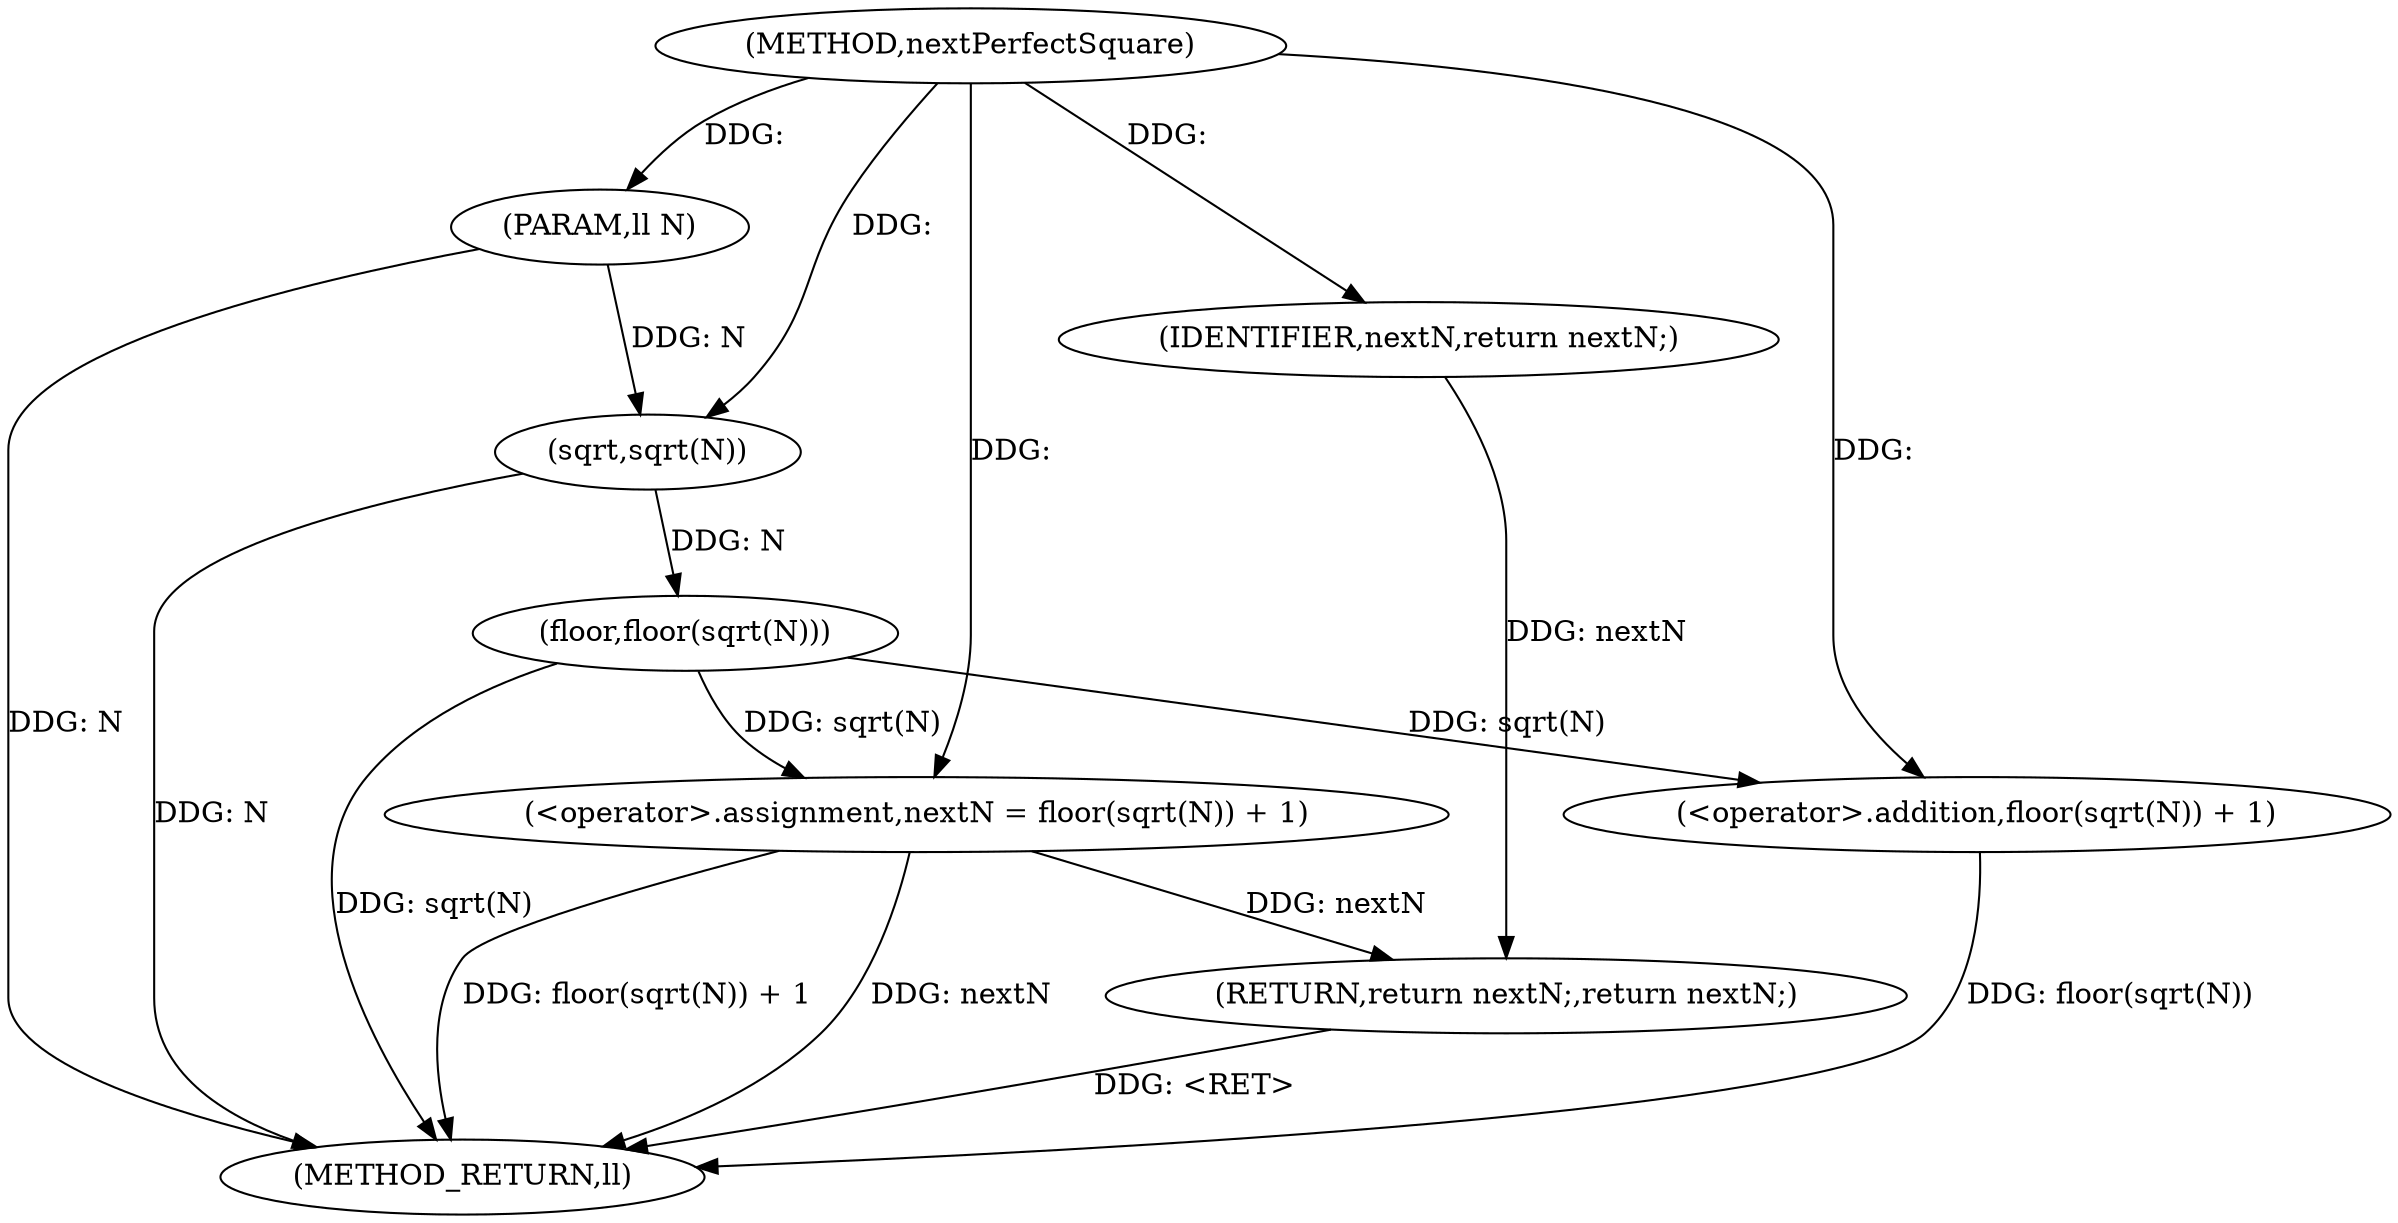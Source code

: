 digraph "nextPerfectSquare" {  
"1000220" [label = "(METHOD,nextPerfectSquare)" ]
"1000233" [label = "(METHOD_RETURN,ll)" ]
"1000221" [label = "(PARAM,ll N)" ]
"1000224" [label = "(<operator>.assignment,nextN = floor(sqrt(N)) + 1)" ]
"1000231" [label = "(RETURN,return nextN;,return nextN;)" ]
"1000232" [label = "(IDENTIFIER,nextN,return nextN;)" ]
"1000226" [label = "(<operator>.addition,floor(sqrt(N)) + 1)" ]
"1000227" [label = "(floor,floor(sqrt(N)))" ]
"1000228" [label = "(sqrt,sqrt(N))" ]
  "1000221" -> "1000233"  [ label = "DDG: N"] 
  "1000224" -> "1000233"  [ label = "DDG: nextN"] 
  "1000228" -> "1000233"  [ label = "DDG: N"] 
  "1000227" -> "1000233"  [ label = "DDG: sqrt(N)"] 
  "1000226" -> "1000233"  [ label = "DDG: floor(sqrt(N))"] 
  "1000224" -> "1000233"  [ label = "DDG: floor(sqrt(N)) + 1"] 
  "1000231" -> "1000233"  [ label = "DDG: <RET>"] 
  "1000220" -> "1000221"  [ label = "DDG: "] 
  "1000220" -> "1000224"  [ label = "DDG: "] 
  "1000227" -> "1000224"  [ label = "DDG: sqrt(N)"] 
  "1000232" -> "1000231"  [ label = "DDG: nextN"] 
  "1000224" -> "1000231"  [ label = "DDG: nextN"] 
  "1000220" -> "1000232"  [ label = "DDG: "] 
  "1000227" -> "1000226"  [ label = "DDG: sqrt(N)"] 
  "1000220" -> "1000226"  [ label = "DDG: "] 
  "1000228" -> "1000227"  [ label = "DDG: N"] 
  "1000221" -> "1000228"  [ label = "DDG: N"] 
  "1000220" -> "1000228"  [ label = "DDG: "] 
}
